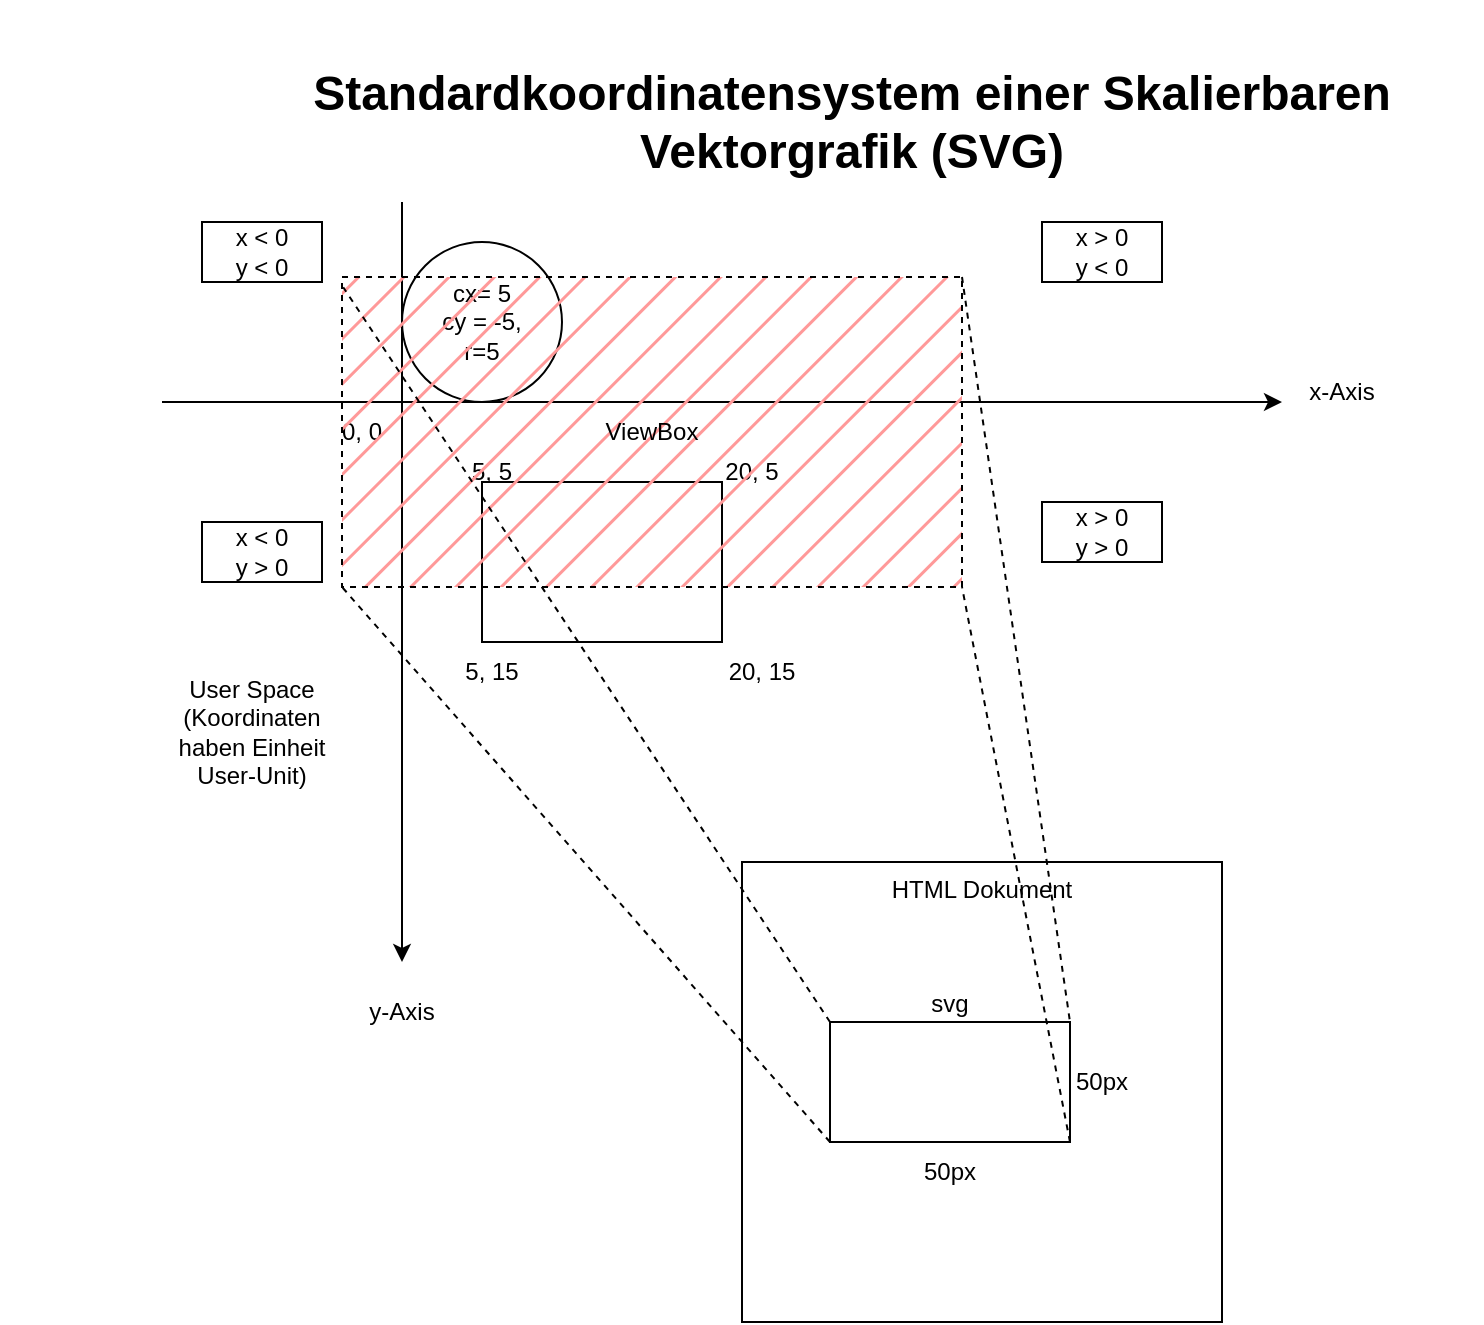 <mxfile version="23.1.5" type="device">
  <diagram name="Seite-1" id="b-Z7xc3vudc196lJoeyK">
    <mxGraphModel dx="1687" dy="993" grid="1" gridSize="10" guides="1" tooltips="1" connect="1" arrows="1" fold="1" page="1" pageScale="1" pageWidth="827" pageHeight="1169" math="0" shadow="0">
      <root>
        <mxCell id="0" />
        <mxCell id="1" parent="0" />
        <mxCell id="DVWeAlgnOjFAcLPvt_do-1" value="" style="endArrow=classic;html=1;rounded=0;" edge="1" parent="1">
          <mxGeometry width="50" height="50" relative="1" as="geometry">
            <mxPoint x="200" y="100" as="sourcePoint" />
            <mxPoint x="200" y="480" as="targetPoint" />
          </mxGeometry>
        </mxCell>
        <mxCell id="DVWeAlgnOjFAcLPvt_do-2" value="" style="endArrow=classic;html=1;rounded=0;startArrow=none;startFill=0;" edge="1" parent="1">
          <mxGeometry width="50" height="50" relative="1" as="geometry">
            <mxPoint x="80" y="200" as="sourcePoint" />
            <mxPoint x="640" y="200" as="targetPoint" />
          </mxGeometry>
        </mxCell>
        <mxCell id="DVWeAlgnOjFAcLPvt_do-3" value="x-Axis" style="text;html=1;align=center;verticalAlign=middle;whiteSpace=wrap;rounded=0;" vertex="1" parent="1">
          <mxGeometry x="640" y="180" width="60" height="30" as="geometry" />
        </mxCell>
        <mxCell id="DVWeAlgnOjFAcLPvt_do-4" value="y-Axis" style="text;html=1;align=center;verticalAlign=middle;whiteSpace=wrap;rounded=0;" vertex="1" parent="1">
          <mxGeometry x="170" y="490" width="60" height="30" as="geometry" />
        </mxCell>
        <mxCell id="DVWeAlgnOjFAcLPvt_do-5" value="0, 0" style="text;html=1;align=center;verticalAlign=middle;whiteSpace=wrap;rounded=0;" vertex="1" parent="1">
          <mxGeometry x="150" y="200" width="60" height="30" as="geometry" />
        </mxCell>
        <mxCell id="DVWeAlgnOjFAcLPvt_do-6" value="" style="ellipse;whiteSpace=wrap;html=1;aspect=fixed;" vertex="1" parent="1">
          <mxGeometry x="NaN" y="NaN" width="NaN" as="geometry" />
        </mxCell>
        <mxCell id="DVWeAlgnOjFAcLPvt_do-7" value="" style="rounded=0;whiteSpace=wrap;html=1;" vertex="1" parent="1">
          <mxGeometry x="240" y="240" width="120" height="80" as="geometry" />
        </mxCell>
        <mxCell id="DVWeAlgnOjFAcLPvt_do-8" value="5, 5" style="text;html=1;align=center;verticalAlign=middle;whiteSpace=wrap;rounded=0;" vertex="1" parent="1">
          <mxGeometry x="230" y="230" width="30" height="10" as="geometry" />
        </mxCell>
        <mxCell id="DVWeAlgnOjFAcLPvt_do-9" value="20, 5" style="text;html=1;align=center;verticalAlign=middle;whiteSpace=wrap;rounded=0;" vertex="1" parent="1">
          <mxGeometry x="360" y="230" width="30" height="10" as="geometry" />
        </mxCell>
        <mxCell id="DVWeAlgnOjFAcLPvt_do-10" value="20, 15" style="text;html=1;align=center;verticalAlign=middle;whiteSpace=wrap;rounded=0;" vertex="1" parent="1">
          <mxGeometry x="360" y="330" width="40" height="10" as="geometry" />
        </mxCell>
        <mxCell id="DVWeAlgnOjFAcLPvt_do-11" value="5, 15" style="text;html=1;align=center;verticalAlign=middle;whiteSpace=wrap;rounded=0;" vertex="1" parent="1">
          <mxGeometry x="225" y="330" width="40" height="10" as="geometry" />
        </mxCell>
        <mxCell id="DVWeAlgnOjFAcLPvt_do-12" value="User Space&lt;div&gt;(Koordinaten haben Einheit User-Unit)&lt;/div&gt;" style="text;html=1;align=center;verticalAlign=middle;whiteSpace=wrap;rounded=0;" vertex="1" parent="1">
          <mxGeometry x="80" y="330" width="90" height="70" as="geometry" />
        </mxCell>
        <mxCell id="DVWeAlgnOjFAcLPvt_do-13" value="" style="ellipse;whiteSpace=wrap;html=1;aspect=fixed;" vertex="1" parent="1">
          <mxGeometry x="200" y="120" width="80" height="80" as="geometry" />
        </mxCell>
        <mxCell id="DVWeAlgnOjFAcLPvt_do-14" value="cx= 5&lt;br&gt;cy = -5, &lt;br&gt;r=5" style="text;html=1;align=center;verticalAlign=middle;whiteSpace=wrap;rounded=0;" vertex="1" parent="1">
          <mxGeometry x="210" y="130" width="60" height="60" as="geometry" />
        </mxCell>
        <mxCell id="DVWeAlgnOjFAcLPvt_do-15" value="x &amp;gt; 0&lt;br&gt;y &amp;lt; 0" style="text;html=1;align=center;verticalAlign=middle;whiteSpace=wrap;rounded=0;strokeColor=default;" vertex="1" parent="1">
          <mxGeometry x="520" y="110" width="60" height="30" as="geometry" />
        </mxCell>
        <mxCell id="DVWeAlgnOjFAcLPvt_do-16" value="x &amp;gt; 0&lt;br&gt;y &amp;gt; 0" style="text;html=1;align=center;verticalAlign=middle;whiteSpace=wrap;rounded=0;strokeColor=default;" vertex="1" parent="1">
          <mxGeometry x="520" y="250" width="60" height="30" as="geometry" />
        </mxCell>
        <mxCell id="DVWeAlgnOjFAcLPvt_do-17" value="x &amp;lt; 0&lt;br&gt;y &amp;gt; 0" style="text;html=1;align=center;verticalAlign=middle;whiteSpace=wrap;rounded=0;strokeColor=default;" vertex="1" parent="1">
          <mxGeometry x="100" y="260" width="60" height="30" as="geometry" />
        </mxCell>
        <mxCell id="DVWeAlgnOjFAcLPvt_do-18" value="x &amp;lt; 0&lt;br&gt;y &amp;lt; 0" style="text;html=1;align=center;verticalAlign=middle;whiteSpace=wrap;rounded=0;strokeColor=default;" vertex="1" parent="1">
          <mxGeometry x="100" y="110" width="60" height="30" as="geometry" />
        </mxCell>
        <mxCell id="DVWeAlgnOjFAcLPvt_do-19" value="ViewBox" style="rounded=0;whiteSpace=wrap;html=1;fillColor=#FF9999;dashed=1;fillStyle=hatch;" vertex="1" parent="1">
          <mxGeometry x="170" y="137.5" width="310" height="155" as="geometry" />
        </mxCell>
        <mxCell id="DVWeAlgnOjFAcLPvt_do-20" value="HTML Dokument" style="rounded=0;whiteSpace=wrap;html=1;verticalAlign=top;" vertex="1" parent="1">
          <mxGeometry x="370" y="430" width="240" height="230" as="geometry" />
        </mxCell>
        <mxCell id="DVWeAlgnOjFAcLPvt_do-21" value="svg" style="rounded=0;whiteSpace=wrap;html=1;verticalAlign=bottom;labelPosition=center;verticalLabelPosition=top;align=center;" vertex="1" parent="1">
          <mxGeometry x="414" y="510" width="120" height="60" as="geometry" />
        </mxCell>
        <mxCell id="DVWeAlgnOjFAcLPvt_do-22" value="50px" style="text;html=1;align=center;verticalAlign=middle;whiteSpace=wrap;rounded=0;" vertex="1" parent="1">
          <mxGeometry x="444" y="570" width="60" height="30" as="geometry" />
        </mxCell>
        <mxCell id="DVWeAlgnOjFAcLPvt_do-23" value="50px" style="text;html=1;align=center;verticalAlign=middle;whiteSpace=wrap;rounded=0;" vertex="1" parent="1">
          <mxGeometry x="520" y="525" width="60" height="30" as="geometry" />
        </mxCell>
        <mxCell id="DVWeAlgnOjFAcLPvt_do-24" value="" style="endArrow=none;html=1;rounded=0;exitX=0;exitY=0;exitDx=0;exitDy=0;entryX=0.002;entryY=0.033;entryDx=0;entryDy=0;entryPerimeter=0;dashed=1;" edge="1" parent="1" source="DVWeAlgnOjFAcLPvt_do-21" target="DVWeAlgnOjFAcLPvt_do-19">
          <mxGeometry width="50" height="50" relative="1" as="geometry">
            <mxPoint x="280" y="530" as="sourcePoint" />
            <mxPoint x="330" y="480" as="targetPoint" />
          </mxGeometry>
        </mxCell>
        <mxCell id="DVWeAlgnOjFAcLPvt_do-25" value="" style="endArrow=none;html=1;rounded=0;entryX=1;entryY=0;entryDx=0;entryDy=0;exitX=1;exitY=0;exitDx=0;exitDy=0;dashed=1;" edge="1" parent="1" source="DVWeAlgnOjFAcLPvt_do-19" target="DVWeAlgnOjFAcLPvt_do-21">
          <mxGeometry width="50" height="50" relative="1" as="geometry">
            <mxPoint x="280" y="520" as="sourcePoint" />
            <mxPoint x="330" y="470" as="targetPoint" />
          </mxGeometry>
        </mxCell>
        <mxCell id="DVWeAlgnOjFAcLPvt_do-26" value="" style="endArrow=none;html=1;rounded=0;exitX=0;exitY=1;exitDx=0;exitDy=0;entryX=0;entryY=1;entryDx=0;entryDy=0;dashed=1;" edge="1" parent="1" source="DVWeAlgnOjFAcLPvt_do-21" target="DVWeAlgnOjFAcLPvt_do-19">
          <mxGeometry width="50" height="50" relative="1" as="geometry">
            <mxPoint x="280" y="560" as="sourcePoint" />
            <mxPoint x="330" y="510" as="targetPoint" />
          </mxGeometry>
        </mxCell>
        <mxCell id="DVWeAlgnOjFAcLPvt_do-27" value="" style="endArrow=none;html=1;rounded=0;exitX=1;exitY=1;exitDx=0;exitDy=0;entryX=1;entryY=1;entryDx=0;entryDy=0;dashed=1;" edge="1" parent="1" source="DVWeAlgnOjFAcLPvt_do-21" target="DVWeAlgnOjFAcLPvt_do-19">
          <mxGeometry width="50" height="50" relative="1" as="geometry">
            <mxPoint x="240" y="550" as="sourcePoint" />
            <mxPoint x="290" y="500" as="targetPoint" />
          </mxGeometry>
        </mxCell>
        <mxCell id="DVWeAlgnOjFAcLPvt_do-28" value="&lt;h1&gt;Standardkoordinatensystem einer Skalierbaren Vektorgrafik (SVG)&lt;/h1&gt;" style="text;html=1;align=center;verticalAlign=middle;whiteSpace=wrap;rounded=0;" vertex="1" parent="1">
          <mxGeometry x="110" y="40" width="630" height="40" as="geometry" />
        </mxCell>
      </root>
    </mxGraphModel>
  </diagram>
</mxfile>
